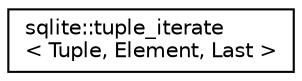 digraph "Graphical Class Hierarchy"
{
  edge [fontname="Helvetica",fontsize="10",labelfontname="Helvetica",labelfontsize="10"];
  node [fontname="Helvetica",fontsize="10",shape=record];
  rankdir="LR";
  Node1 [label="sqlite::tuple_iterate\l\< Tuple, Element, Last \>",height=0.2,width=0.4,color="black", fillcolor="white", style="filled",URL="$structsqlite_1_1tuple__iterate.html"];
}
